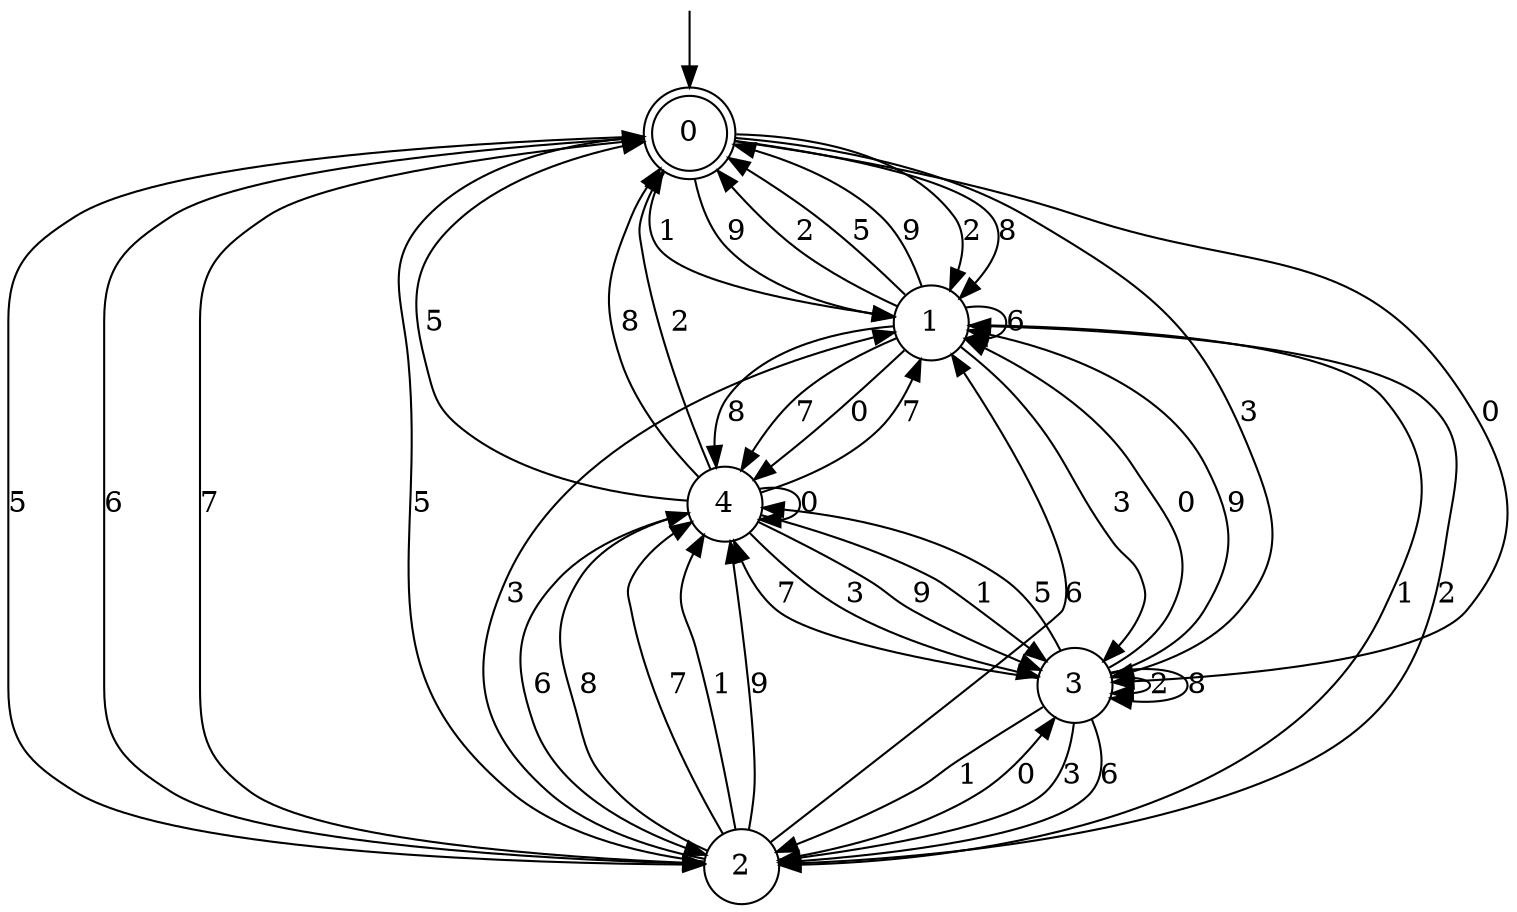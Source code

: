 digraph g {

	s0 [shape="doublecircle" label="0"];
	s1 [shape="circle" label="1"];
	s2 [shape="circle" label="2"];
	s3 [shape="circle" label="3"];
	s4 [shape="circle" label="4"];
	s0 -> s1 [label="2"];
	s0 -> s2 [label="5"];
	s0 -> s3 [label="3"];
	s0 -> s2 [label="6"];
	s0 -> s1 [label="8"];
	s0 -> s2 [label="7"];
	s0 -> s3 [label="0"];
	s0 -> s1 [label="1"];
	s0 -> s1 [label="9"];
	s1 -> s0 [label="2"];
	s1 -> s0 [label="5"];
	s1 -> s3 [label="3"];
	s1 -> s1 [label="6"];
	s1 -> s4 [label="8"];
	s1 -> s4 [label="7"];
	s1 -> s4 [label="0"];
	s1 -> s2 [label="1"];
	s1 -> s0 [label="9"];
	s2 -> s1 [label="2"];
	s2 -> s0 [label="5"];
	s2 -> s1 [label="3"];
	s2 -> s1 [label="6"];
	s2 -> s4 [label="8"];
	s2 -> s4 [label="7"];
	s2 -> s3 [label="0"];
	s2 -> s4 [label="1"];
	s2 -> s4 [label="9"];
	s3 -> s3 [label="2"];
	s3 -> s4 [label="5"];
	s3 -> s2 [label="3"];
	s3 -> s2 [label="6"];
	s3 -> s3 [label="8"];
	s3 -> s4 [label="7"];
	s3 -> s1 [label="0"];
	s3 -> s2 [label="1"];
	s3 -> s1 [label="9"];
	s4 -> s0 [label="2"];
	s4 -> s0 [label="5"];
	s4 -> s3 [label="3"];
	s4 -> s2 [label="6"];
	s4 -> s0 [label="8"];
	s4 -> s1 [label="7"];
	s4 -> s4 [label="0"];
	s4 -> s3 [label="1"];
	s4 -> s3 [label="9"];

__start0 [label="" shape="none" width="0" height="0"];
__start0 -> s0;

}
